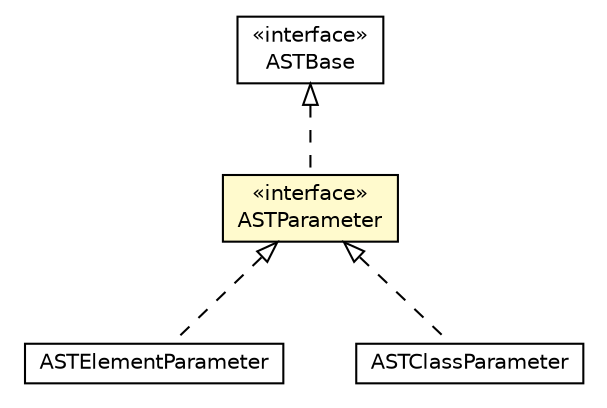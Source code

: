 #!/usr/local/bin/dot
#
# Class diagram 
# Generated by UMLGraph version 5.1 (http://www.umlgraph.org/)
#

digraph G {
	edge [fontname="Helvetica",fontsize=10,labelfontname="Helvetica",labelfontsize=10];
	node [fontname="Helvetica",fontsize=10,shape=plaintext];
	nodesep=0.25;
	ranksep=0.5;
	// org.androidtransfuse.adapter.ASTBase
	c65471 [label=<<table title="org.androidtransfuse.adapter.ASTBase" border="0" cellborder="1" cellspacing="0" cellpadding="2" port="p" href="./ASTBase.html">
		<tr><td><table border="0" cellspacing="0" cellpadding="1">
<tr><td align="center" balign="center"> &#171;interface&#187; </td></tr>
<tr><td align="center" balign="center"> ASTBase </td></tr>
		</table></td></tr>
		</table>>, fontname="Helvetica", fontcolor="black", fontsize=10.0];
	// org.androidtransfuse.adapter.ASTParameter
	c65476 [label=<<table title="org.androidtransfuse.adapter.ASTParameter" border="0" cellborder="1" cellspacing="0" cellpadding="2" port="p" bgcolor="lemonChiffon" href="./ASTParameter.html">
		<tr><td><table border="0" cellspacing="0" cellpadding="1">
<tr><td align="center" balign="center"> &#171;interface&#187; </td></tr>
<tr><td align="center" balign="center"> ASTParameter </td></tr>
		</table></td></tr>
		</table>>, fontname="Helvetica", fontcolor="black", fontsize=10.0];
	// org.androidtransfuse.adapter.element.ASTElementParameter
	c65497 [label=<<table title="org.androidtransfuse.adapter.element.ASTElementParameter" border="0" cellborder="1" cellspacing="0" cellpadding="2" port="p" href="./element/ASTElementParameter.html">
		<tr><td><table border="0" cellspacing="0" cellpadding="1">
<tr><td align="center" balign="center"> ASTElementParameter </td></tr>
		</table></td></tr>
		</table>>, fontname="Helvetica", fontcolor="black", fontsize=10.0];
	// org.androidtransfuse.adapter.classes.ASTClassParameter
	c65504 [label=<<table title="org.androidtransfuse.adapter.classes.ASTClassParameter" border="0" cellborder="1" cellspacing="0" cellpadding="2" port="p" href="./classes/ASTClassParameter.html">
		<tr><td><table border="0" cellspacing="0" cellpadding="1">
<tr><td align="center" balign="center"> ASTClassParameter </td></tr>
		</table></td></tr>
		</table>>, fontname="Helvetica", fontcolor="black", fontsize=10.0];
	//org.androidtransfuse.adapter.ASTParameter implements org.androidtransfuse.adapter.ASTBase
	c65471:p -> c65476:p [dir=back,arrowtail=empty,style=dashed];
	//org.androidtransfuse.adapter.element.ASTElementParameter implements org.androidtransfuse.adapter.ASTParameter
	c65476:p -> c65497:p [dir=back,arrowtail=empty,style=dashed];
	//org.androidtransfuse.adapter.classes.ASTClassParameter implements org.androidtransfuse.adapter.ASTParameter
	c65476:p -> c65504:p [dir=back,arrowtail=empty,style=dashed];
}

